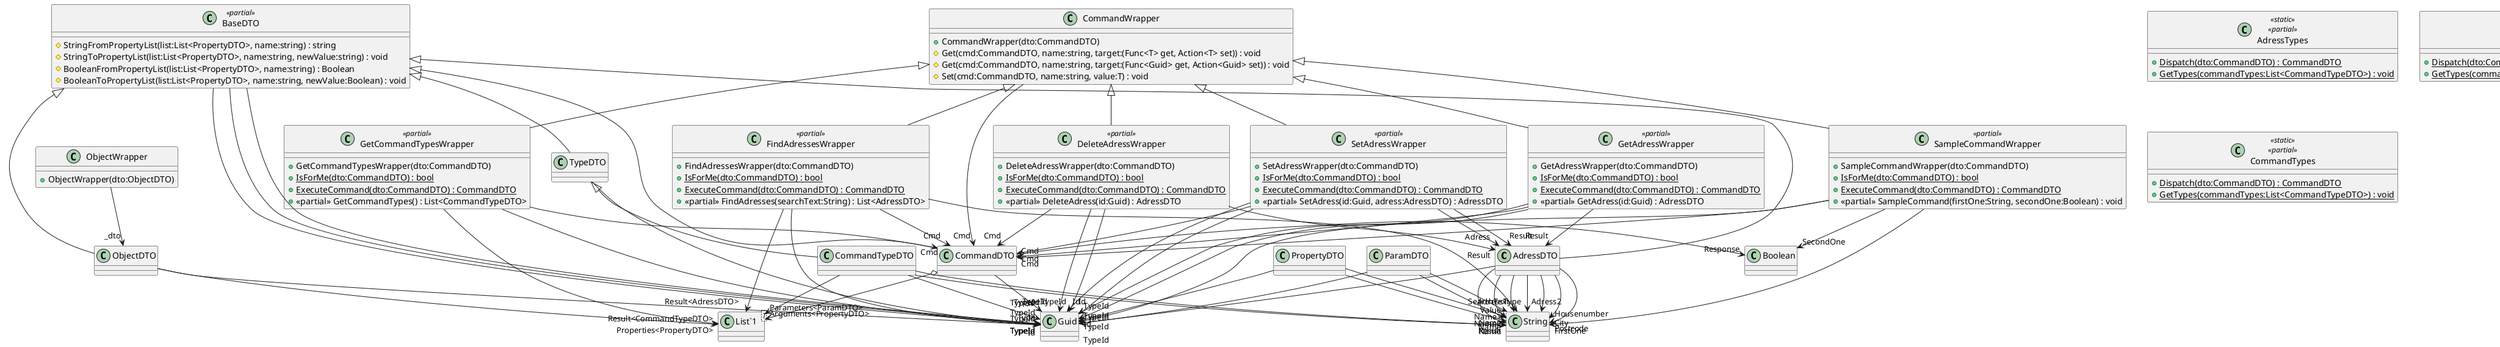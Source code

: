 @startuml
class AdressDTO {
}
class FindAdressesWrapper <<partial>> {
    + FindAdressesWrapper(dto:CommandDTO)
    + {static} IsForMe(dto:CommandDTO) : bool
    + {static} ExecuteCommand(dto:CommandDTO) : CommandDTO
    + <<partial>> FindAdresses(searchText:String) : List<AdressDTO>
}
class GetAdressWrapper <<partial>> {
    + GetAdressWrapper(dto:CommandDTO)
    + {static} IsForMe(dto:CommandDTO) : bool
    + {static} ExecuteCommand(dto:CommandDTO) : CommandDTO
    + <<partial>> GetAdress(id:Guid) : AdressDTO
}
class SetAdressWrapper <<partial>> {
    + SetAdressWrapper(dto:CommandDTO)
    + {static} IsForMe(dto:CommandDTO) : bool
    + {static} ExecuteCommand(dto:CommandDTO) : CommandDTO
    + <<partial>> SetAdress(id:Guid, adress:AdressDTO) : AdressDTO
}
class DeleteAdressWrapper <<partial>> {
    + DeleteAdressWrapper(dto:CommandDTO)
    + {static} IsForMe(dto:CommandDTO) : bool
    + {static} ExecuteCommand(dto:CommandDTO) : CommandDTO
    + <<partial>> DeleteAdress(id:Guid) : AdressDTO
}
class AdressTypes <<static>> <<partial>> {
    + {static} Dispatch(dto:CommandDTO) : CommandDTO
}
class AdressTypes <<static>> <<partial>> {
    + {static} GetTypes(commandTypes:List<CommandTypeDTO>) : void
}
class "List`1"<T> {
}
BaseDTO <|-- AdressDTO
AdressDTO --> "TypeId" Guid
AdressDTO --> "Name1" String
AdressDTO --> "Name2" String
AdressDTO --> "Adress1" String
AdressDTO --> "Adress2" String
AdressDTO --> "Housenumber" String
AdressDTO --> "City" String
AdressDTO --> "Postcode" String
CommandWrapper <|-- FindAdressesWrapper
FindAdressesWrapper --> "TypeId" Guid
FindAdressesWrapper --> "Cmd" CommandDTO
FindAdressesWrapper --> "SearchText" String
FindAdressesWrapper --> "Result<AdressDTO>" "List`1"
CommandWrapper <|-- GetAdressWrapper
GetAdressWrapper --> "TypeId" Guid
GetAdressWrapper --> "Cmd" CommandDTO
GetAdressWrapper --> "Id" Guid
GetAdressWrapper --> "Result" AdressDTO
CommandWrapper <|-- SetAdressWrapper
SetAdressWrapper --> "TypeId" Guid
SetAdressWrapper --> "Cmd" CommandDTO
SetAdressWrapper --> "Id" Guid
SetAdressWrapper --> "Adress" AdressDTO
SetAdressWrapper --> "Result" AdressDTO
CommandWrapper <|-- DeleteAdressWrapper
DeleteAdressWrapper --> "TypeId" Guid
DeleteAdressWrapper --> "Cmd" CommandDTO
DeleteAdressWrapper --> "Id" Guid
DeleteAdressWrapper --> "Result" AdressDTO
class BaseDTO <<partial>> {
    # StringFromPropertyList(list:List<PropertyDTO>, name:string) : string
    # StringToPropertyList(list:List<PropertyDTO>, name:string, newValue:string) : void
    # BooleanFromPropertyList(list:List<PropertyDTO>, name:string) : Boolean
    # BooleanToPropertyList(list:List<PropertyDTO>, name:string, newValue:Boolean) : void
}
class BaseDTO <<partial>> {
}
class PropertyDTO {
}
class ObjectDTO {
}
class TypeDTO {
}
class BaseTypes <<static>> <<partial>> {
    + {static} Dispatch(dto:CommandDTO) : CommandDTO
}
class BaseTypes <<static>> <<partial>> {
    + {static} GetTypes(commandTypes:List<CommandTypeDTO>) : void
}
class "List`1"<T> {
}
BaseDTO --> "TypeId" Guid
BaseDTO --> "Id" Guid
BaseDTO --> "Type" Guid
PropertyDTO --> "TypeId" Guid
PropertyDTO --> "Name" String
PropertyDTO --> "Value" String
BaseDTO <|-- ObjectDTO
ObjectDTO --> "TypeId" Guid
ObjectDTO --> "Properties<PropertyDTO>" "List`1"
BaseDTO <|-- TypeDTO
TypeDTO --> "TypeId" Guid
class ObjectWrapper {
    + ObjectWrapper(dto:ObjectDTO)
}
class CommandWrapper {
    + CommandWrapper(dto:CommandDTO)
    # Get(cmd:CommandDTO, name:string, target:(Func<T> get, Action<T> set)) : void
    # Get(cmd:CommandDTO, name:string, target:(Func<Guid> get, Action<Guid> set)) : void
    # Set(cmd:CommandDTO, name:string, value:T) : void
}
ObjectWrapper --> "_dto" ObjectDTO
CommandWrapper --> "Cmd" CommandDTO
class CommandDTO {
}
class ParamDTO {
}
class CommandTypeDTO {
}
class GetCommandTypesWrapper <<partial>> {
    + GetCommandTypesWrapper(dto:CommandDTO)
    + {static} IsForMe(dto:CommandDTO) : bool
    + {static} ExecuteCommand(dto:CommandDTO) : CommandDTO
    + <<partial>> GetCommandTypes() : List<CommandTypeDTO>
}
class SampleCommandWrapper <<partial>> {
    + SampleCommandWrapper(dto:CommandDTO)
    + {static} IsForMe(dto:CommandDTO) : bool
    + {static} ExecuteCommand(dto:CommandDTO) : CommandDTO
    + <<partial>> SampleCommand(firstOne:String, secondOne:Boolean) : void
}
class CommandTypes <<static>> <<partial>> {
    + {static} Dispatch(dto:CommandDTO) : CommandDTO
}
class CommandTypes <<static>> <<partial>> {
    + {static} GetTypes(commandTypes:List<CommandTypeDTO>) : void
}
class "List`1"<T> {
}
BaseDTO <|-- CommandDTO
CommandDTO --> "TypeId" Guid
CommandDTO o-> "Response" Boolean
CommandDTO o-> "Arguments<PropertyDTO>" "List`1"
ParamDTO --> "TypeId" Guid
ParamDTO --> "Name" String
ParamDTO --> "Type" String
TypeDTO <|-- CommandTypeDTO
CommandTypeDTO --> "TypeId" Guid
CommandTypeDTO --> "Name" String
CommandTypeDTO --> "Result" String
CommandTypeDTO --> "Parameters<ParamDTO>" "List`1"
CommandWrapper <|-- GetCommandTypesWrapper
GetCommandTypesWrapper --> "TypeId" Guid
GetCommandTypesWrapper --> "Cmd" CommandDTO
GetCommandTypesWrapper --> "Result<CommandTypeDTO>" "List`1"
CommandWrapper <|-- SampleCommandWrapper
SampleCommandWrapper --> "TypeId" Guid
SampleCommandWrapper --> "Cmd" CommandDTO
SampleCommandWrapper --> "FirstOne" String
SampleCommandWrapper --> "SecondOne" Boolean
class WeatherForecast {
    + TemperatureC : int <<get>> <<set>>
    + TemperatureF : int <<get>>
    + Summary : string <<get>> <<set>>
}
WeatherForecast --> "Date" DateTime
@enduml
